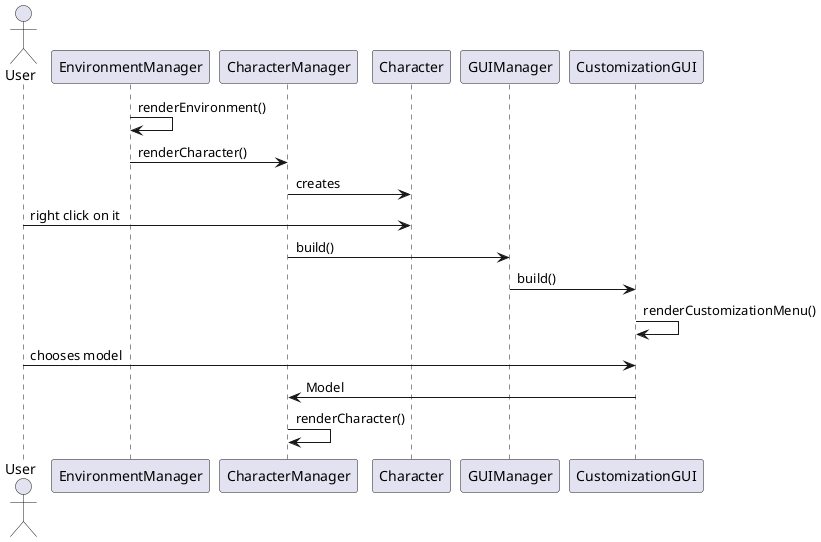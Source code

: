 @startuml

actor User as User
EnvironmentManager -> EnvironmentManager: renderEnvironment()
EnvironmentManager -> CharacterManager: renderCharacter()
CharacterManager -> Character: creates
User -> Character: right click on it
CharacterManager -> GUIManager: build()
GUIManager -> CustomizationGUI: build()
CustomizationGUI -> CustomizationGUI: renderCustomizationMenu()
User -> CustomizationGUI: chooses model
CustomizationGUI -> CharacterManager: Model
CharacterManager -> CharacterManager: renderCharacter()

@enduml